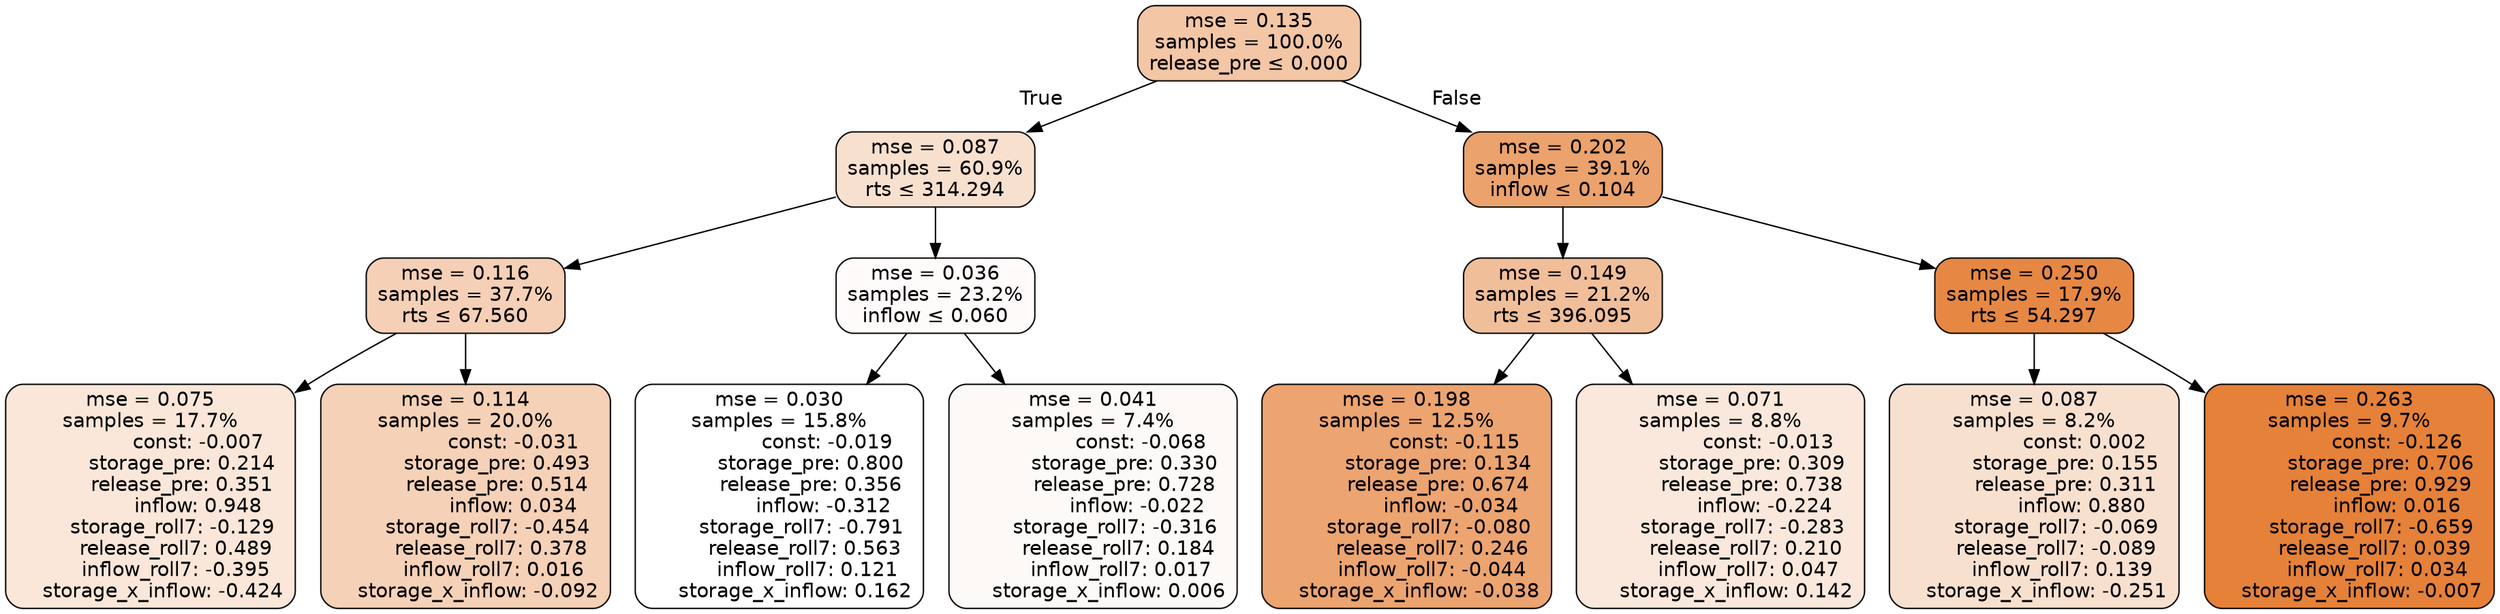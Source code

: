 digraph tree {
bgcolor="transparent"
node [shape=rectangle, style="filled, rounded", color="black", fontname=helvetica] ;
edge [fontname=helvetica] ;
	"0" [label="mse = 0.135
samples = 100.0%
release_pre &le; 0.000", fillcolor="#f3c6a5"]
	"1" [label="mse = 0.087
samples = 60.9%
rts &le; 314.294", fillcolor="#f8e0cf"]
	"2" [label="mse = 0.116
samples = 37.7%
rts &le; 67.560", fillcolor="#f5d0b6"]
	"3" [label="mse = 0.075
samples = 17.7%
               const: -0.007
          storage_pre: 0.214
          release_pre: 0.351
               inflow: 0.948
       storage_roll7: -0.129
        release_roll7: 0.489
        inflow_roll7: -0.395
    storage_x_inflow: -0.424", fillcolor="#fae7d9"]
	"4" [label="mse = 0.114
samples = 20.0%
               const: -0.031
          storage_pre: 0.493
          release_pre: 0.514
               inflow: 0.034
       storage_roll7: -0.454
        release_roll7: 0.378
         inflow_roll7: 0.016
    storage_x_inflow: -0.092", fillcolor="#f5d1b7"]
	"5" [label="mse = 0.036
samples = 23.2%
inflow &le; 0.060", fillcolor="#fefbfa"]
	"6" [label="mse = 0.030
samples = 15.8%
               const: -0.019
          storage_pre: 0.800
          release_pre: 0.356
              inflow: -0.312
       storage_roll7: -0.791
        release_roll7: 0.563
         inflow_roll7: 0.121
     storage_x_inflow: 0.162", fillcolor="#ffffff"]
	"7" [label="mse = 0.041
samples = 7.4%
               const: -0.068
          storage_pre: 0.330
          release_pre: 0.728
              inflow: -0.022
       storage_roll7: -0.316
        release_roll7: 0.184
         inflow_roll7: 0.017
     storage_x_inflow: 0.006", fillcolor="#fdf9f6"]
	"8" [label="mse = 0.202
samples = 39.1%
inflow &le; 0.104", fillcolor="#eba26d"]
	"9" [label="mse = 0.149
samples = 21.2%
rts &le; 396.095", fillcolor="#f1be9a"]
	"10" [label="mse = 0.198
samples = 12.5%
               const: -0.115
          storage_pre: 0.134
          release_pre: 0.674
              inflow: -0.034
       storage_roll7: -0.080
        release_roll7: 0.246
        inflow_roll7: -0.044
    storage_x_inflow: -0.038", fillcolor="#eca470"]
	"11" [label="mse = 0.071
samples = 8.8%
               const: -0.013
          storage_pre: 0.309
          release_pre: 0.738
              inflow: -0.224
       storage_roll7: -0.283
        release_roll7: 0.210
         inflow_roll7: 0.047
     storage_x_inflow: 0.142", fillcolor="#fae8dc"]
	"12" [label="mse = 0.250
samples = 17.9%
rts &le; 54.297", fillcolor="#e68844"]
	"13" [label="mse = 0.087
samples = 8.2%
                const: 0.002
          storage_pre: 0.155
          release_pre: 0.311
               inflow: 0.880
       storage_roll7: -0.069
       release_roll7: -0.089
         inflow_roll7: 0.139
    storage_x_inflow: -0.251", fillcolor="#f8e0cf"]
	"14" [label="mse = 0.263
samples = 9.7%
               const: -0.126
          storage_pre: 0.706
          release_pre: 0.929
               inflow: 0.016
       storage_roll7: -0.659
        release_roll7: 0.039
         inflow_roll7: 0.034
    storage_x_inflow: -0.007", fillcolor="#e58139"]

	"0" -> "1" [labeldistance=2.5, labelangle=45, headlabel="True"]
	"1" -> "2"
	"2" -> "3"
	"2" -> "4"
	"1" -> "5"
	"5" -> "6"
	"5" -> "7"
	"0" -> "8" [labeldistance=2.5, labelangle=-45, headlabel="False"]
	"8" -> "9"
	"9" -> "10"
	"9" -> "11"
	"8" -> "12"
	"12" -> "13"
	"12" -> "14"
}